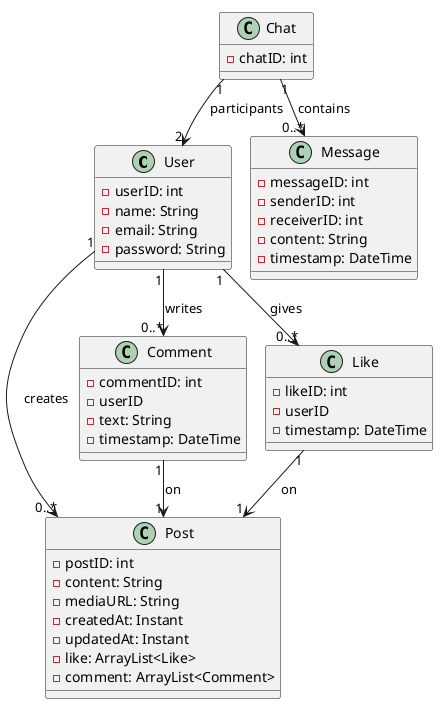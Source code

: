 @startuml
!pragma layout smetana

' ======================
' Domain Entities
' ======================

class User {
  - userID: int
  - name: String
  - email: String
  - password: String
}

class Post {
  - postID: int
  - content: String
  - mediaURL: String
  - createdAt: Instant
  - updatedAt: Instant
  - like: ArrayList<Like>
  - comment: ArrayList<Comment>
}

class Comment {
  - commentID: int
  - userID
  - text: String
  - timestamp: DateTime
}

class Like {
  - likeID: int
  - userID
  - timestamp: DateTime
}

class Chat {
  - chatID: int
}

class Message {
  - messageID: int
  - senderID: int
  - receiverID: int
  - content: String
  - timestamp: DateTime
}

' ======================
' Relationships Between Entities
' ======================

' A User creates many Posts; each Post belongs to one User.
User "1" --> "0..*" Post : creates

' A User writes many Comments; each Comment is written by one User and on one Post.
User "1" --> "0..*" Comment : writes
Comment "1" --> "1" Post : on

' A User gives many Likes; each Like is by one User on one Post.
User "1" --> "0..*" Like : gives
Like "1" --> "1" Post : on

' A Chat involves two Users (simplified for now as a direct association).
Chat "1" --> "2" User : participants

' A Chat contains many Messages; each Message belongs to one Chat.
Chat "1" --> "0..*" Message : contains

@enduml
